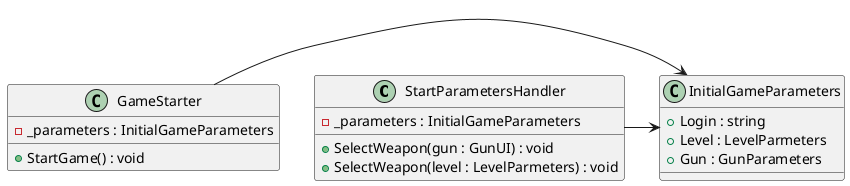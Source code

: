 @startuml
    class StartParametersHandler {
        - _parameters : InitialGameParameters
        + SelectWeapon(gun : GunUI) : void
        + SelectWeapon(level : LevelParmeters) : void
    }

    class InitialGameParameters {
        + Login : string
        + Level : LevelParmeters
        + Gun : GunParameters
    }

    class GameStarter {
        - _parameters : InitialGameParameters
        + StartGame() : void
    }

    GameStarter -> InitialGameParameters
    StartParametersHandler -> InitialGameParameters
@enduml